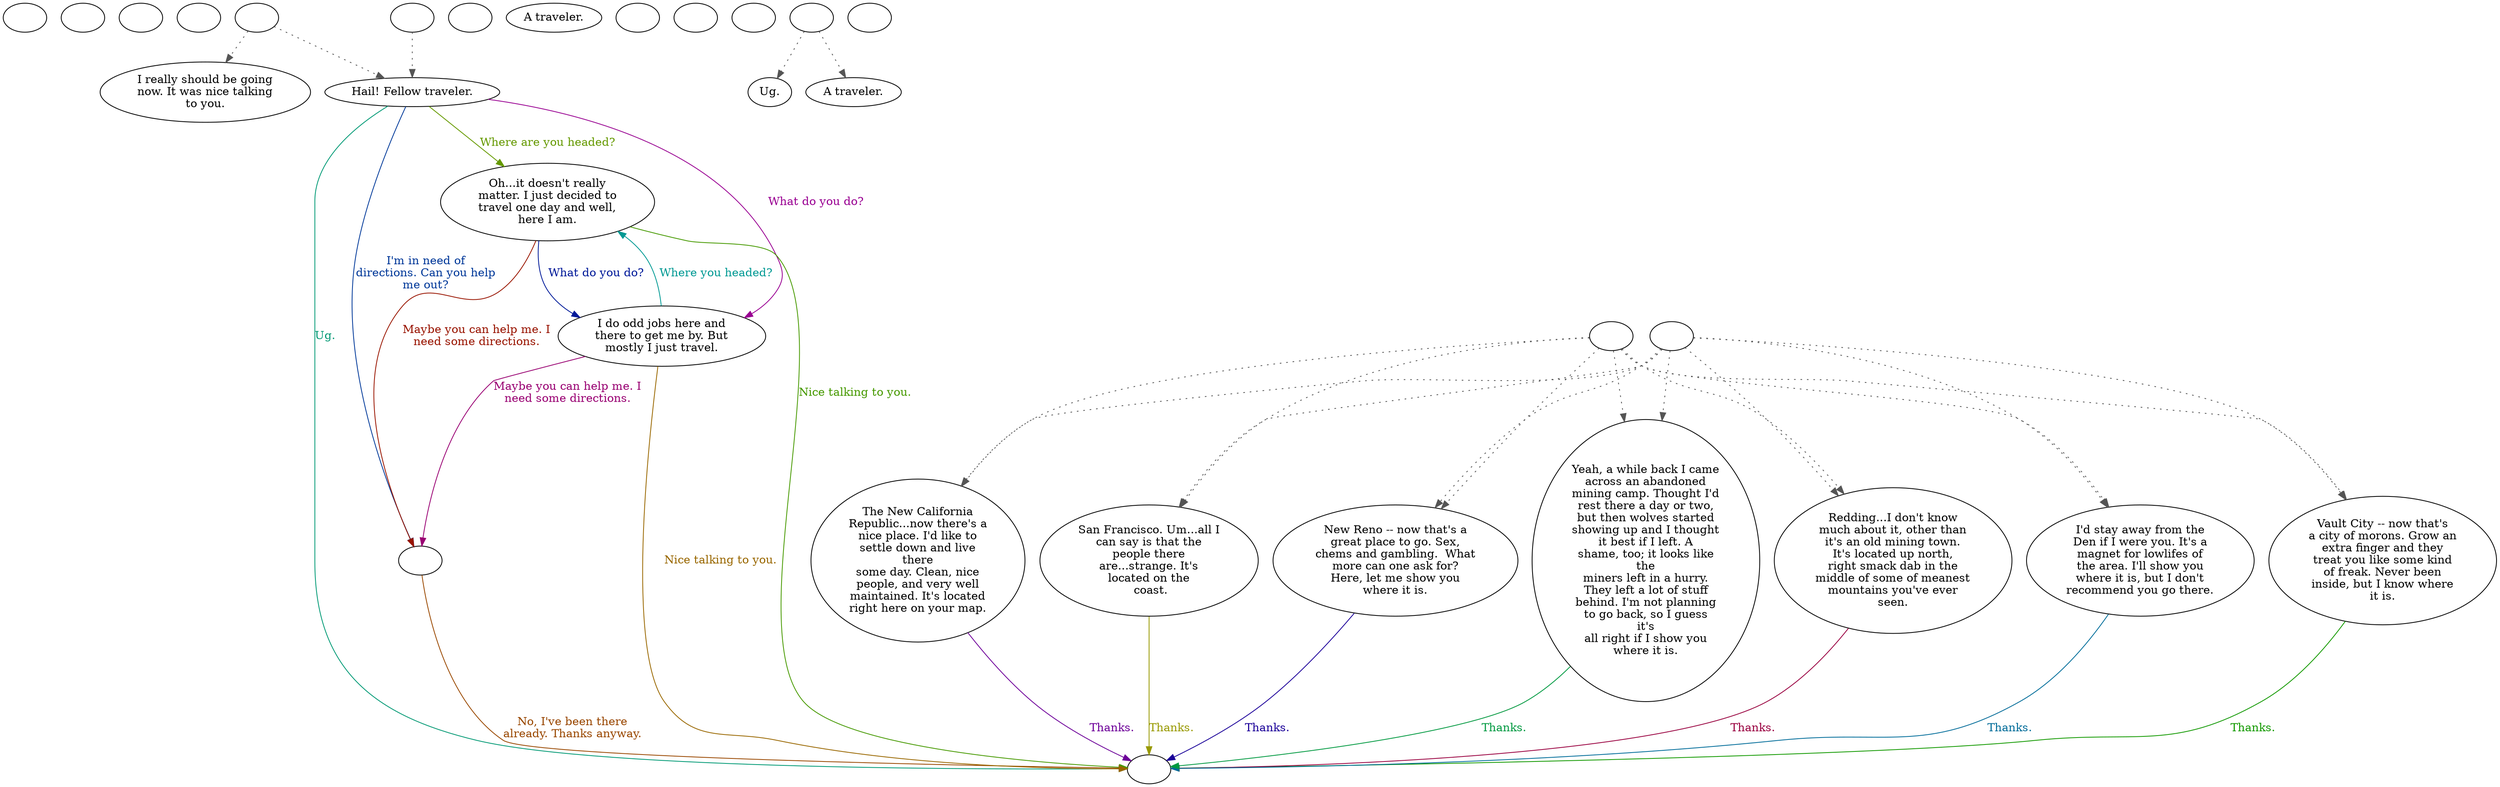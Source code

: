 digraph ectravlr {
  "checkPartyMembersNearDoor" [style=filled       fillcolor="#FFFFFF"       color="#000000"]
  "checkPartyMembersNearDoor" [label=""]
  "start" [style=filled       fillcolor="#FFFFFF"       color="#000000"]
  "start" [label=""]
  "critter_p_proc" [style=filled       fillcolor="#FFFFFF"       color="#000000"]
  "critter_p_proc" [label=""]
  "pickup_p_proc" [style=filled       fillcolor="#FFFFFF"       color="#000000"]
  "pickup_p_proc" [label=""]
  "talk_p_proc" [style=filled       fillcolor="#FFFFFF"       color="#000000"]
  "talk_p_proc" -> "Node001" [style=dotted color="#555555"]
  "talk_p_proc" -> "Node012" [style=dotted color="#555555"]
  "talk_p_proc" [label=""]
  "destroy_p_proc" [style=filled       fillcolor="#FFFFFF"       color="#000000"]
  "destroy_p_proc" [label=""]
  "look_at_p_proc" [style=filled       fillcolor="#FFFFFF"       color="#000000"]
  "look_at_p_proc" [label="A traveler."]
  "description_p_proc" [style=filled       fillcolor="#FFFFFF"       color="#000000"]
  "description_p_proc" -> "Node001" [style=dotted color="#555555"]
  "description_p_proc" [label=""]
  "use_skill_on_p_proc" [style=filled       fillcolor="#FFFFFF"       color="#000000"]
  "use_skill_on_p_proc" [label=""]
  "damage_p_proc" [style=filled       fillcolor="#FFFFFF"       color="#000000"]
  "damage_p_proc" [label=""]
  "map_enter_p_proc" [style=filled       fillcolor="#FFFFFF"       color="#000000"]
  "map_enter_p_proc" [label=""]
  "combat_p_proc" [style=filled       fillcolor="#FFFFFF"       color="#000000"]
  "combat_p_proc" -> "NodeFleeing" [style=dotted color="#555555"]
  "combat_p_proc" -> "NodeFighting" [style=dotted color="#555555"]
  "combat_p_proc" [label=""]
  "Node998" [style=filled       fillcolor="#FFFFFF"       color="#000000"]
  "Node998" [label=""]
  "Node999" [style=filled       fillcolor="#FFFFFF"       color="#000000"]
  "Node999" [label=""]
  "Node001" [style=filled       fillcolor="#FFFFFF"       color="#000000"]
  "Node001" [label="Hail! Fellow traveler."]
  "Node001" -> "Node002" [label="I'm in need of\ndirections. Can you help\nme out?" color="#003899" fontcolor="#003899"]
  "Node001" -> "Node010" [label="Where are you headed?" color="#659900" fontcolor="#659900"]
  "Node001" -> "Node011" [label="What do you do?" color="#990092" fontcolor="#990092"]
  "Node001" -> "Node999" [label="Ug." color="#009974" fontcolor="#009974"]
  "Node002" [style=filled       fillcolor="#FFFFFF"       color="#000000"]
  "Node002" [label=""]
  "Node002" -> "Node999" [label="No, I've been there\nalready. Thanks anyway." color="#994700" fontcolor="#994700"]
  "Node003" [style=filled       fillcolor="#FFFFFF"       color="#000000"]
  "Node003" [label="New Reno -- now that's a\ngreat place to go. Sex,\nchems and gambling.  What\nmore can one ask for?\nHere, let me show you\nwhere it is."]
  "Node003" -> "Node999" [label="Thanks." color="#1A0099" fontcolor="#1A0099"]
  "Node004" [style=filled       fillcolor="#FFFFFF"       color="#000000"]
  "Node004" [label="Vault City -- now that's\na city of morons. Grow an\nextra finger and they\ntreat you like some kind\nof freak. Never been\ninside, but I know where\nit is."]
  "Node004" -> "Node999" [label="Thanks." color="#129900" fontcolor="#129900"]
  "Node005" [style=filled       fillcolor="#FFFFFF"       color="#000000"]
  "Node005" [label="Redding...I don't know\nmuch about it, other than\nit's an old mining town.\nIt's located up north,\nright smack dab in the\nmiddle of some of meanest\nmountains you've ever\nseen."]
  "Node005" -> "Node999" [label="Thanks." color="#99003F" fontcolor="#99003F"]
  "Node006" [style=filled       fillcolor="#FFFFFF"       color="#000000"]
  "Node006" [label="I'd stay away from the\nDen if I were you. It's a\nmagnet for lowlifes of\nthe area. I'll show you\nwhere it is, but I don't\nrecommend you go there."]
  "Node006" -> "Node999" [label="Thanks." color="#006C99" fontcolor="#006C99"]
  "Node007" [style=filled       fillcolor="#FFFFFF"       color="#000000"]
  "Node007" [label="San Francisco. Um...all I\ncan say is that the\npeople there\nare...strange. It's\nlocated on the\n coast."]
  "Node007" -> "Node999" [label="Thanks." color="#989900" fontcolor="#989900"]
  "Node008" [style=filled       fillcolor="#FFFFFF"       color="#000000"]
  "Node008" [label="The New California\nRepublic...now there's a\nnice place. I'd like to\nsettle down and live\nthere\nsome day. Clean, nice\npeople, and very well\nmaintained. It's located\nright here on your map."]
  "Node008" -> "Node999" [label="Thanks." color="#6D0099" fontcolor="#6D0099"]
  "Node009" [style=filled       fillcolor="#FFFFFF"       color="#000000"]
  "Node009" [label="Yeah, a while back I came\nacross an abandoned\nmining camp. Thought I'd\nrest there a day or two,\nbut then wolves started\nshowing up and I thought\nit best if I left. A\nshame, too; it looks like\nthe\nminers left in a hurry.\nThey left a lot of stuff\nbehind. I'm not planning\nto go back, so I guess\nit's\nall right if I show you\nwhere it is."]
  "Node009" -> "Node999" [label="Thanks." color="#009940" fontcolor="#009940"]
  "Node010" [style=filled       fillcolor="#FFFFFF"       color="#000000"]
  "Node010" [label="Oh...it doesn't really\nmatter. I just decided to\ntravel one day and well,\nhere I am."]
  "Node010" -> "Node002" [label="Maybe you can help me. I\nneed some directions." color="#991400" fontcolor="#991400"]
  "Node010" -> "Node011" [label="What do you do?" color="#001999" fontcolor="#001999"]
  "Node010" -> "Node999" [label="Nice talking to you." color="#469900" fontcolor="#469900"]
  "Node011" [style=filled       fillcolor="#FFFFFF"       color="#000000"]
  "Node011" [label="I do odd jobs here and\nthere to get me by. But\nmostly I just travel."]
  "Node011" -> "Node002" [label="Maybe you can help me. I\nneed some directions." color="#990072" fontcolor="#990072"]
  "Node011" -> "Node010" [label="Where you headed?" color="#009993" fontcolor="#009993"]
  "Node011" -> "Node999" [label="Nice talking to you." color="#996700" fontcolor="#996700"]
  "Node012" [style=filled       fillcolor="#FFFFFF"       color="#000000"]
  "Node012" [label="I really should be going\nnow. It was nice talking\nto you."]
  "NodeFleeing" [style=filled       fillcolor="#FFFFFF"       color="#000000"]
  "NodeFleeing" [label="Ug."]
  "NodeFighting" [style=filled       fillcolor="#FFFFFF"       color="#000000"]
  "NodeFighting" [label="A traveler."]
  "checkChoiceOne" [style=filled       fillcolor="#FFFFFF"       color="#000000"]
  "checkChoiceOne" -> "Node003" [style=dotted color="#555555"]
  "checkChoiceOne" -> "Node004" [style=dotted color="#555555"]
  "checkChoiceOne" -> "Node005" [style=dotted color="#555555"]
  "checkChoiceOne" -> "Node006" [style=dotted color="#555555"]
  "checkChoiceOne" -> "Node007" [style=dotted color="#555555"]
  "checkChoiceOne" -> "Node008" [style=dotted color="#555555"]
  "checkChoiceOne" -> "Node009" [style=dotted color="#555555"]
  "checkChoiceOne" [label=""]
  "checkChoiceTwo" [style=filled       fillcolor="#FFFFFF"       color="#000000"]
  "checkChoiceTwo" -> "Node003" [style=dotted color="#555555"]
  "checkChoiceTwo" -> "Node004" [style=dotted color="#555555"]
  "checkChoiceTwo" -> "Node005" [style=dotted color="#555555"]
  "checkChoiceTwo" -> "Node006" [style=dotted color="#555555"]
  "checkChoiceTwo" -> "Node007" [style=dotted color="#555555"]
  "checkChoiceTwo" -> "Node008" [style=dotted color="#555555"]
  "checkChoiceTwo" -> "Node009" [style=dotted color="#555555"]
  "checkChoiceTwo" [label=""]
}